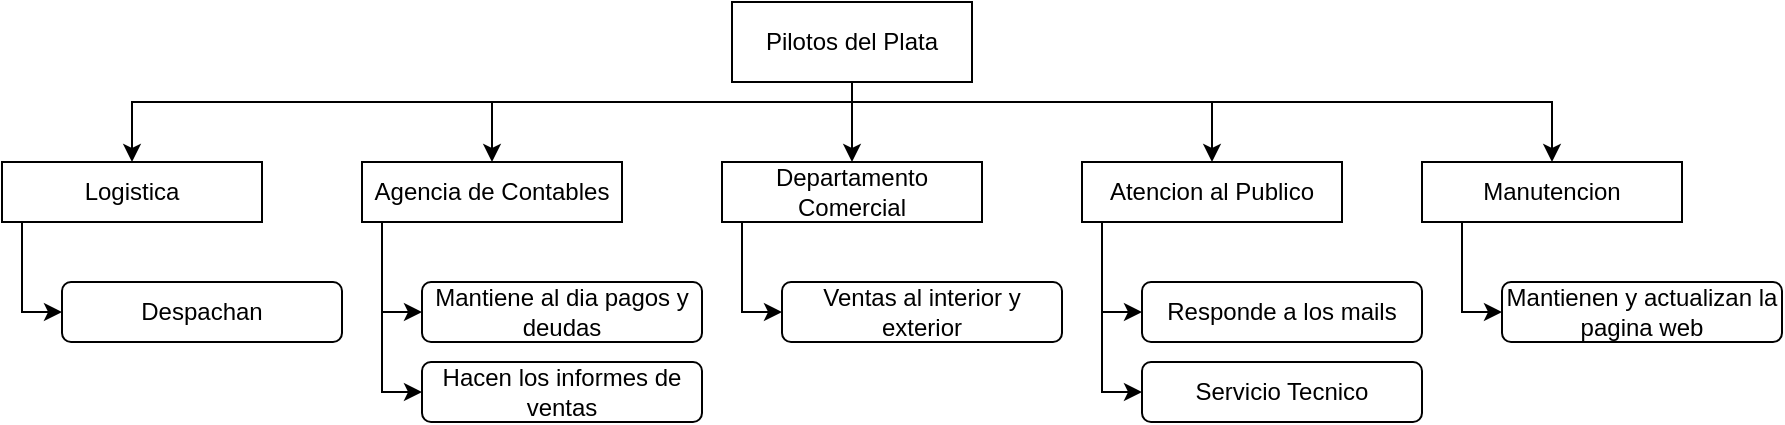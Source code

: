 <mxfile version="24.1.0" type="device">
  <diagram name="Page-1" id="JE3o9g0rxCUvxvNpSsOp">
    <mxGraphModel dx="989" dy="577" grid="1" gridSize="10" guides="1" tooltips="1" connect="1" arrows="1" fold="1" page="1" pageScale="1" pageWidth="850" pageHeight="1100" math="0" shadow="0">
      <root>
        <mxCell id="0" />
        <mxCell id="1" parent="0" />
        <mxCell id="X8-fNZwmGQcUuocg9SKm-40" style="edgeStyle=orthogonalEdgeStyle;rounded=0;orthogonalLoop=1;jettySize=auto;html=1;" edge="1" parent="1" source="X8-fNZwmGQcUuocg9SKm-1" target="X8-fNZwmGQcUuocg9SKm-4">
          <mxGeometry relative="1" as="geometry" />
        </mxCell>
        <mxCell id="X8-fNZwmGQcUuocg9SKm-41" style="edgeStyle=orthogonalEdgeStyle;rounded=0;orthogonalLoop=1;jettySize=auto;html=1;" edge="1" parent="1" source="X8-fNZwmGQcUuocg9SKm-1" target="X8-fNZwmGQcUuocg9SKm-2">
          <mxGeometry relative="1" as="geometry">
            <Array as="points">
              <mxPoint x="435" y="60" />
              <mxPoint x="255" y="60" />
            </Array>
          </mxGeometry>
        </mxCell>
        <mxCell id="X8-fNZwmGQcUuocg9SKm-42" style="edgeStyle=orthogonalEdgeStyle;rounded=0;orthogonalLoop=1;jettySize=auto;html=1;entryX=0.5;entryY=0;entryDx=0;entryDy=0;" edge="1" parent="1" source="X8-fNZwmGQcUuocg9SKm-1" target="X8-fNZwmGQcUuocg9SKm-23">
          <mxGeometry relative="1" as="geometry">
            <Array as="points">
              <mxPoint x="435" y="60" />
              <mxPoint x="75" y="60" />
            </Array>
          </mxGeometry>
        </mxCell>
        <mxCell id="X8-fNZwmGQcUuocg9SKm-43" style="edgeStyle=orthogonalEdgeStyle;rounded=0;orthogonalLoop=1;jettySize=auto;html=1;" edge="1" parent="1" source="X8-fNZwmGQcUuocg9SKm-1" target="X8-fNZwmGQcUuocg9SKm-3">
          <mxGeometry relative="1" as="geometry">
            <Array as="points">
              <mxPoint x="435" y="60" />
              <mxPoint x="615" y="60" />
            </Array>
          </mxGeometry>
        </mxCell>
        <mxCell id="X8-fNZwmGQcUuocg9SKm-44" style="edgeStyle=orthogonalEdgeStyle;rounded=0;orthogonalLoop=1;jettySize=auto;html=1;" edge="1" parent="1" source="X8-fNZwmGQcUuocg9SKm-1" target="X8-fNZwmGQcUuocg9SKm-5">
          <mxGeometry relative="1" as="geometry">
            <Array as="points">
              <mxPoint x="435" y="60" />
              <mxPoint x="785" y="60" />
            </Array>
          </mxGeometry>
        </mxCell>
        <mxCell id="X8-fNZwmGQcUuocg9SKm-1" value="Pilotos del Plata" style="rounded=0;whiteSpace=wrap;html=1;" vertex="1" parent="1">
          <mxGeometry x="375" y="10" width="120" height="40" as="geometry" />
        </mxCell>
        <mxCell id="X8-fNZwmGQcUuocg9SKm-21" style="edgeStyle=orthogonalEdgeStyle;rounded=0;orthogonalLoop=1;jettySize=auto;html=1;entryX=0;entryY=0.5;entryDx=0;entryDy=0;" edge="1" parent="1" source="X8-fNZwmGQcUuocg9SKm-2" target="X8-fNZwmGQcUuocg9SKm-14">
          <mxGeometry relative="1" as="geometry">
            <Array as="points">
              <mxPoint x="200" y="165" />
            </Array>
          </mxGeometry>
        </mxCell>
        <mxCell id="X8-fNZwmGQcUuocg9SKm-32" style="edgeStyle=orthogonalEdgeStyle;rounded=0;orthogonalLoop=1;jettySize=auto;html=1;entryX=0;entryY=0.5;entryDx=0;entryDy=0;" edge="1" parent="1" source="X8-fNZwmGQcUuocg9SKm-2" target="X8-fNZwmGQcUuocg9SKm-29">
          <mxGeometry relative="1" as="geometry">
            <Array as="points">
              <mxPoint x="200" y="205" />
            </Array>
          </mxGeometry>
        </mxCell>
        <mxCell id="X8-fNZwmGQcUuocg9SKm-2" value="Agencia de Contables" style="rounded=0;whiteSpace=wrap;html=1;" vertex="1" parent="1">
          <mxGeometry x="190" y="90" width="130" height="30" as="geometry" />
        </mxCell>
        <mxCell id="X8-fNZwmGQcUuocg9SKm-3" value="Atencion al Publico" style="rounded=0;whiteSpace=wrap;html=1;" vertex="1" parent="1">
          <mxGeometry x="550" y="90" width="130" height="30" as="geometry" />
        </mxCell>
        <mxCell id="X8-fNZwmGQcUuocg9SKm-4" value="Departamento Comercial" style="rounded=0;whiteSpace=wrap;html=1;" vertex="1" parent="1">
          <mxGeometry x="370" y="90" width="130" height="30" as="geometry" />
        </mxCell>
        <mxCell id="X8-fNZwmGQcUuocg9SKm-5" value="Manutencion" style="rounded=0;whiteSpace=wrap;html=1;" vertex="1" parent="1">
          <mxGeometry x="720" y="90" width="130" height="30" as="geometry" />
        </mxCell>
        <mxCell id="X8-fNZwmGQcUuocg9SKm-14" value="Mantiene al dia pagos y deudas" style="rounded=1;whiteSpace=wrap;html=1;" vertex="1" parent="1">
          <mxGeometry x="220" y="150" width="140" height="30" as="geometry" />
        </mxCell>
        <mxCell id="X8-fNZwmGQcUuocg9SKm-23" value="Logistica" style="rounded=0;whiteSpace=wrap;html=1;" vertex="1" parent="1">
          <mxGeometry x="10" y="90" width="130" height="30" as="geometry" />
        </mxCell>
        <mxCell id="X8-fNZwmGQcUuocg9SKm-24" value="Responde a los mails" style="rounded=1;whiteSpace=wrap;html=1;" vertex="1" parent="1">
          <mxGeometry x="580" y="150" width="140" height="30" as="geometry" />
        </mxCell>
        <mxCell id="X8-fNZwmGQcUuocg9SKm-25" value="Servicio Tecnico" style="rounded=1;whiteSpace=wrap;html=1;" vertex="1" parent="1">
          <mxGeometry x="580" y="190" width="140" height="30" as="geometry" />
        </mxCell>
        <mxCell id="X8-fNZwmGQcUuocg9SKm-27" value="Despachan" style="rounded=1;whiteSpace=wrap;html=1;" vertex="1" parent="1">
          <mxGeometry x="40" y="150" width="140" height="30" as="geometry" />
        </mxCell>
        <mxCell id="X8-fNZwmGQcUuocg9SKm-29" value="Hacen los informes de ventas" style="rounded=1;whiteSpace=wrap;html=1;" vertex="1" parent="1">
          <mxGeometry x="220" y="190" width="140" height="30" as="geometry" />
        </mxCell>
        <mxCell id="X8-fNZwmGQcUuocg9SKm-30" value="Ventas al interior y exterior" style="rounded=1;whiteSpace=wrap;html=1;" vertex="1" parent="1">
          <mxGeometry x="400" y="150" width="140" height="30" as="geometry" />
        </mxCell>
        <mxCell id="X8-fNZwmGQcUuocg9SKm-31" value="Mantienen y actualizan la pagina web" style="rounded=1;whiteSpace=wrap;html=1;" vertex="1" parent="1">
          <mxGeometry x="760" y="150" width="140" height="30" as="geometry" />
        </mxCell>
        <mxCell id="X8-fNZwmGQcUuocg9SKm-33" style="edgeStyle=orthogonalEdgeStyle;rounded=0;orthogonalLoop=1;jettySize=auto;html=1;entryX=0;entryY=0.5;entryDx=0;entryDy=0;" edge="1" parent="1">
          <mxGeometry relative="1" as="geometry">
            <mxPoint x="560" y="120" as="sourcePoint" />
            <mxPoint x="580" y="165" as="targetPoint" />
            <Array as="points">
              <mxPoint x="560" y="165" />
            </Array>
          </mxGeometry>
        </mxCell>
        <mxCell id="X8-fNZwmGQcUuocg9SKm-34" style="edgeStyle=orthogonalEdgeStyle;rounded=0;orthogonalLoop=1;jettySize=auto;html=1;entryX=0;entryY=0.5;entryDx=0;entryDy=0;" edge="1" parent="1">
          <mxGeometry relative="1" as="geometry">
            <mxPoint x="560" y="120" as="sourcePoint" />
            <mxPoint x="580" y="205" as="targetPoint" />
            <Array as="points">
              <mxPoint x="560" y="205" />
            </Array>
          </mxGeometry>
        </mxCell>
        <mxCell id="X8-fNZwmGQcUuocg9SKm-37" style="edgeStyle=orthogonalEdgeStyle;rounded=0;orthogonalLoop=1;jettySize=auto;html=1;entryX=0;entryY=0.5;entryDx=0;entryDy=0;" edge="1" parent="1">
          <mxGeometry relative="1" as="geometry">
            <mxPoint x="20" y="120" as="sourcePoint" />
            <mxPoint x="40" y="165" as="targetPoint" />
            <Array as="points">
              <mxPoint x="20" y="165" />
            </Array>
          </mxGeometry>
        </mxCell>
        <mxCell id="X8-fNZwmGQcUuocg9SKm-38" style="edgeStyle=orthogonalEdgeStyle;rounded=0;orthogonalLoop=1;jettySize=auto;html=1;entryX=0;entryY=0.5;entryDx=0;entryDy=0;" edge="1" parent="1">
          <mxGeometry relative="1" as="geometry">
            <mxPoint x="380" y="120" as="sourcePoint" />
            <mxPoint x="400" y="165" as="targetPoint" />
            <Array as="points">
              <mxPoint x="380" y="165" />
            </Array>
          </mxGeometry>
        </mxCell>
        <mxCell id="X8-fNZwmGQcUuocg9SKm-39" style="edgeStyle=orthogonalEdgeStyle;rounded=0;orthogonalLoop=1;jettySize=auto;html=1;entryX=0;entryY=0.5;entryDx=0;entryDy=0;" edge="1" parent="1">
          <mxGeometry relative="1" as="geometry">
            <mxPoint x="740" y="120" as="sourcePoint" />
            <mxPoint x="760" y="165" as="targetPoint" />
            <Array as="points">
              <mxPoint x="740" y="165" />
            </Array>
          </mxGeometry>
        </mxCell>
      </root>
    </mxGraphModel>
  </diagram>
</mxfile>
